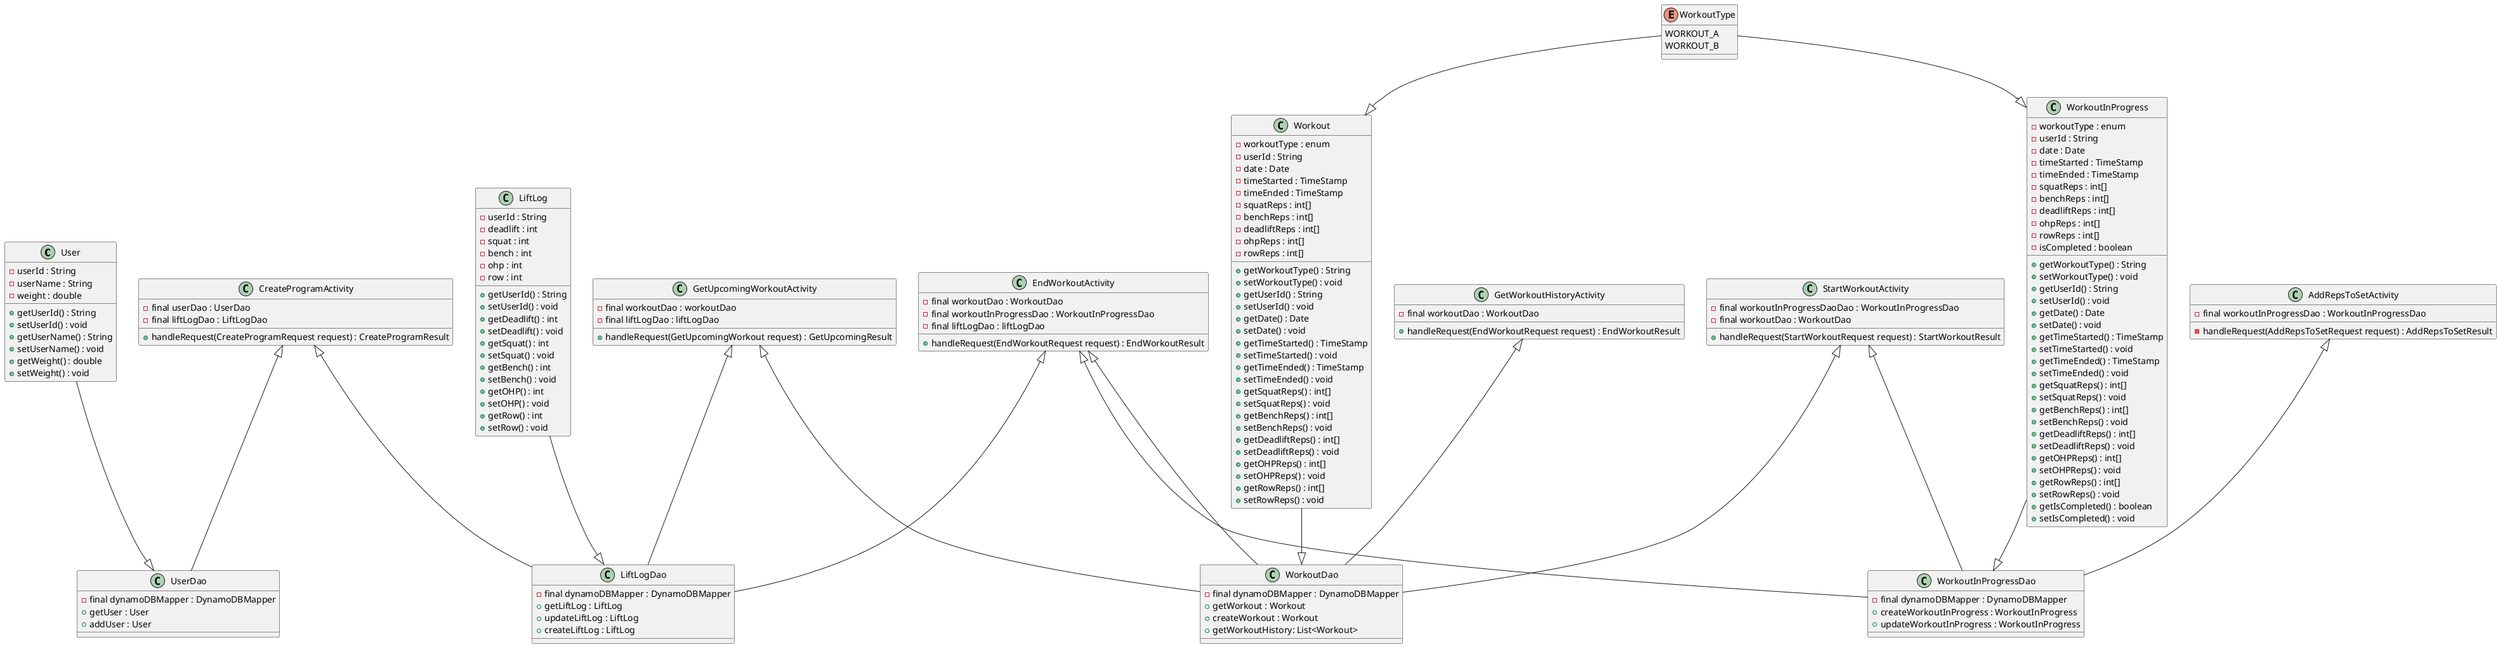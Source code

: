 @startuml
'https://plantuml.com/class-diagram

class User {
- userId : String
- userName : String
- weight : double
+ getUserId() : String
+ setUserId() : void
+ getUserName() : String
+ setUserName() : void
+ getWeight() : double
+ setWeight() : void
}

class Workout {
- workoutType : enum
- userId : String
- date : Date
- timeStarted : TimeStamp
- timeEnded : TimeStamp
- squatReps : int[]
- benchReps : int[]
- deadliftReps : int[]
- ohpReps : int[]
- rowReps : int[]
+ getWorkoutType() : String
+ setWorkoutType() : void
+ getUserId() : String
+ setUserId() : void
+ getDate() : Date
+ setDate() : void
+ getTimeStarted() : TimeStamp
+ setTimeStarted() : void
+ getTimeEnded() : TimeStamp
+ setTimeEnded() : void
+ getSquatReps() : int[]
+ setSquatReps() : void
+ getBenchReps() : int[]
+ setBenchReps() : void
+ getDeadliftReps() : int[]
+ setDeadliftReps() : void
+ getOHPReps() : int[]
+ setOHPReps() : void
+ getRowReps() : int[]
+ setRowReps() : void
}

class WorkoutInProgress {
- workoutType : enum
- userId : String
- date : Date
- timeStarted : TimeStamp
- timeEnded : TimeStamp
- squatReps : int[]
- benchReps : int[]
- deadliftReps : int[]
- ohpReps : int[]
- rowReps : int[]
- isCompleted : boolean
+ getWorkoutType() : String
+ setWorkoutType() : void
+ getUserId() : String
+ setUserId() : void
+ getDate() : Date
+ setDate() : void
+ getTimeStarted() : TimeStamp
+ setTimeStarted() : void
+ getTimeEnded() : TimeStamp
+ setTimeEnded() : void
+ getSquatReps() : int[]
+ setSquatReps() : void
+ getBenchReps() : int[]
+ setBenchReps() : void
+ getDeadliftReps() : int[]
+ setDeadliftReps() : void
+ getOHPReps() : int[]
+ setOHPReps() : void
+ getRowReps() : int[]
+ setRowReps() : void
+ getIsCompleted() : boolean
+ setIsCompleted() : void
}

class LiftLog {
- userId : String
- deadlift : int
- squat : int
- bench : int
- ohp : int
- row : int
+ getUserId() : String
+ setUserId() : void
+ getDeadlift() : int
+ setDeadlift() : void
+ getSquat() : int
+ setSquat() : void
+ getBench() : int
+ setBench() : void
+ getOHP() : int
+ setOHP() : void
+ getRow() : int
+ setRow() : void
}

enum WorkoutType {
WORKOUT_A
WORKOUT_B
}

class UserDao {
- final dynamoDBMapper : DynamoDBMapper
+ getUser : User
+ addUser : User
}

class LiftLogDao {
- final dynamoDBMapper : DynamoDBMapper
+ getLiftLog : LiftLog
+ updateLiftLog : LiftLog
+ createLiftLog : LiftLog
}

class WorkoutDao {
- final dynamoDBMapper : DynamoDBMapper
+ getWorkout : Workout
+ createWorkout : Workout
+ getWorkoutHistory: List<Workout>
}

class WorkoutInProgressDao {
- final dynamoDBMapper : DynamoDBMapper
+ createWorkoutInProgress : WorkoutInProgress
+ updateWorkoutInProgress : WorkoutInProgress
}

class AddRepsToSetActivity {
- final workoutInProgressDao : WorkoutInProgressDao
- handleRequest(AddRepsToSetRequest request) : AddRepsToSetResult
}

class StartWorkoutActivity {
- final workoutInProgressDaoDao : WorkoutInProgressDao
- final workoutDao : WorkoutDao
+ handleRequest(StartWorkoutRequest request) : StartWorkoutResult
}

class EndWorkoutActivity {
- final workoutDao : WorkoutDao
- final workoutInProgressDao : WorkoutInProgressDao
- final liftLogDao : liftLogDao
+ handleRequest(EndWorkoutRequest request) : EndWorkoutResult
}

class GetWorkoutHistoryActivity {
- final workoutDao : WorkoutDao
+ handleRequest(EndWorkoutRequest request) : EndWorkoutResult
}

class GetUpcomingWorkoutActivity {
- final workoutDao : workoutDao
- final liftLogDao : liftLogDao
+ handleRequest(GetUpcomingWorkout request) : GetUpcomingResult
}

class CreateProgramActivity {
- final userDao : UserDao
- final liftLogDao : LiftLogDao
+ handleRequest(CreateProgramRequest request) : CreateProgramResult
}

User --|> UserDao
LiftLog --|> LiftLogDao
Workout --|> WorkoutDao
WorkoutInProgress --|> WorkoutInProgressDao
AddRepsToSetActivity <|-- WorkoutInProgressDao
StartWorkoutActivity <|-- WorkoutInProgressDao
StartWorkoutActivity <|-- WorkoutDao
EndWorkoutActivity <|-- WorkoutDao
EndWorkoutActivity <|-- WorkoutInProgressDao
EndWorkoutActivity <|-- LiftLogDao
GetWorkoutHistoryActivity <|-- WorkoutDao
GetUpcomingWorkoutActivity <|-- LiftLogDao
GetUpcomingWorkoutActivity <|-- WorkoutDao
CreateProgramActivity <|-- UserDao
CreateProgramActivity <|-- LiftLogDao
WorkoutType --|> WorkoutInProgress
WorkoutType --|> Workout
@enduml

